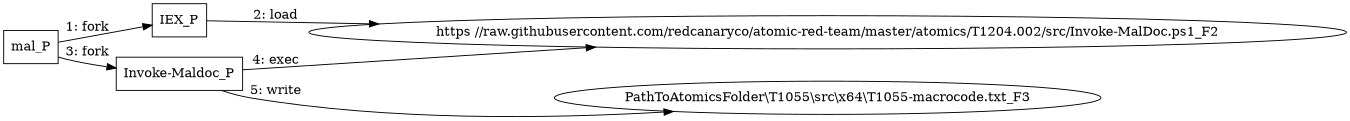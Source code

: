 digraph T1055 {
rankdir="LR"
size="9"
fixedsize="false"
splines="true"
nodesep=0.3
ranksep=0
fontsize=10
overlap="scalexy"
engine= "neato"
	"mal_P" [node_type=Process shape=box]
	"IEX_P" [node_type=Process shape=box]
	"Invoke-Maldoc_P" [node_type=Process shape=box]
	"https //raw.githubusercontent.com/redcanaryco/atomic-red-team/master/atomics/T1204.002/src/Invoke-MalDoc.ps1_F2" [node_type=File shape=ellipse]
	"PathToAtomicsFolder\\T1055\\src\\x64\\T1055-macrocode.txt_F3" [node_type=File shape=ellipse]
	"mal_P" -> "IEX_P" [label="1: fork"]
	"IEX_P" -> "https //raw.githubusercontent.com/redcanaryco/atomic-red-team/master/atomics/T1204.002/src/Invoke-MalDoc.ps1_F2" [label="2: load"]
	"mal_P" -> "Invoke-Maldoc_P" [label="3: fork"]
	"Invoke-Maldoc_P" -> "https //raw.githubusercontent.com/redcanaryco/atomic-red-team/master/atomics/T1204.002/src/Invoke-MalDoc.ps1_F2" [label="4: exec"]
	"Invoke-Maldoc_P" -> "PathToAtomicsFolder\\T1055\\src\\x64\\T1055-macrocode.txt_F3" [label="5: write"]
}
